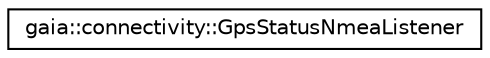 digraph G
{
  edge [fontname="Helvetica",fontsize="10",labelfontname="Helvetica",labelfontsize="10"];
  node [fontname="Helvetica",fontsize="10",shape=record];
  rankdir=LR;
  Node1 [label="gaia::connectivity::GpsStatusNmeaListener",height=0.2,width=0.4,color="black", fillcolor="white", style="filled",URL="$df/d54/classgaia_1_1connectivity_1_1_gps_status_nmea_listener.html",tooltip="Used for receiving NMEA sentences from the GPS."];
}
